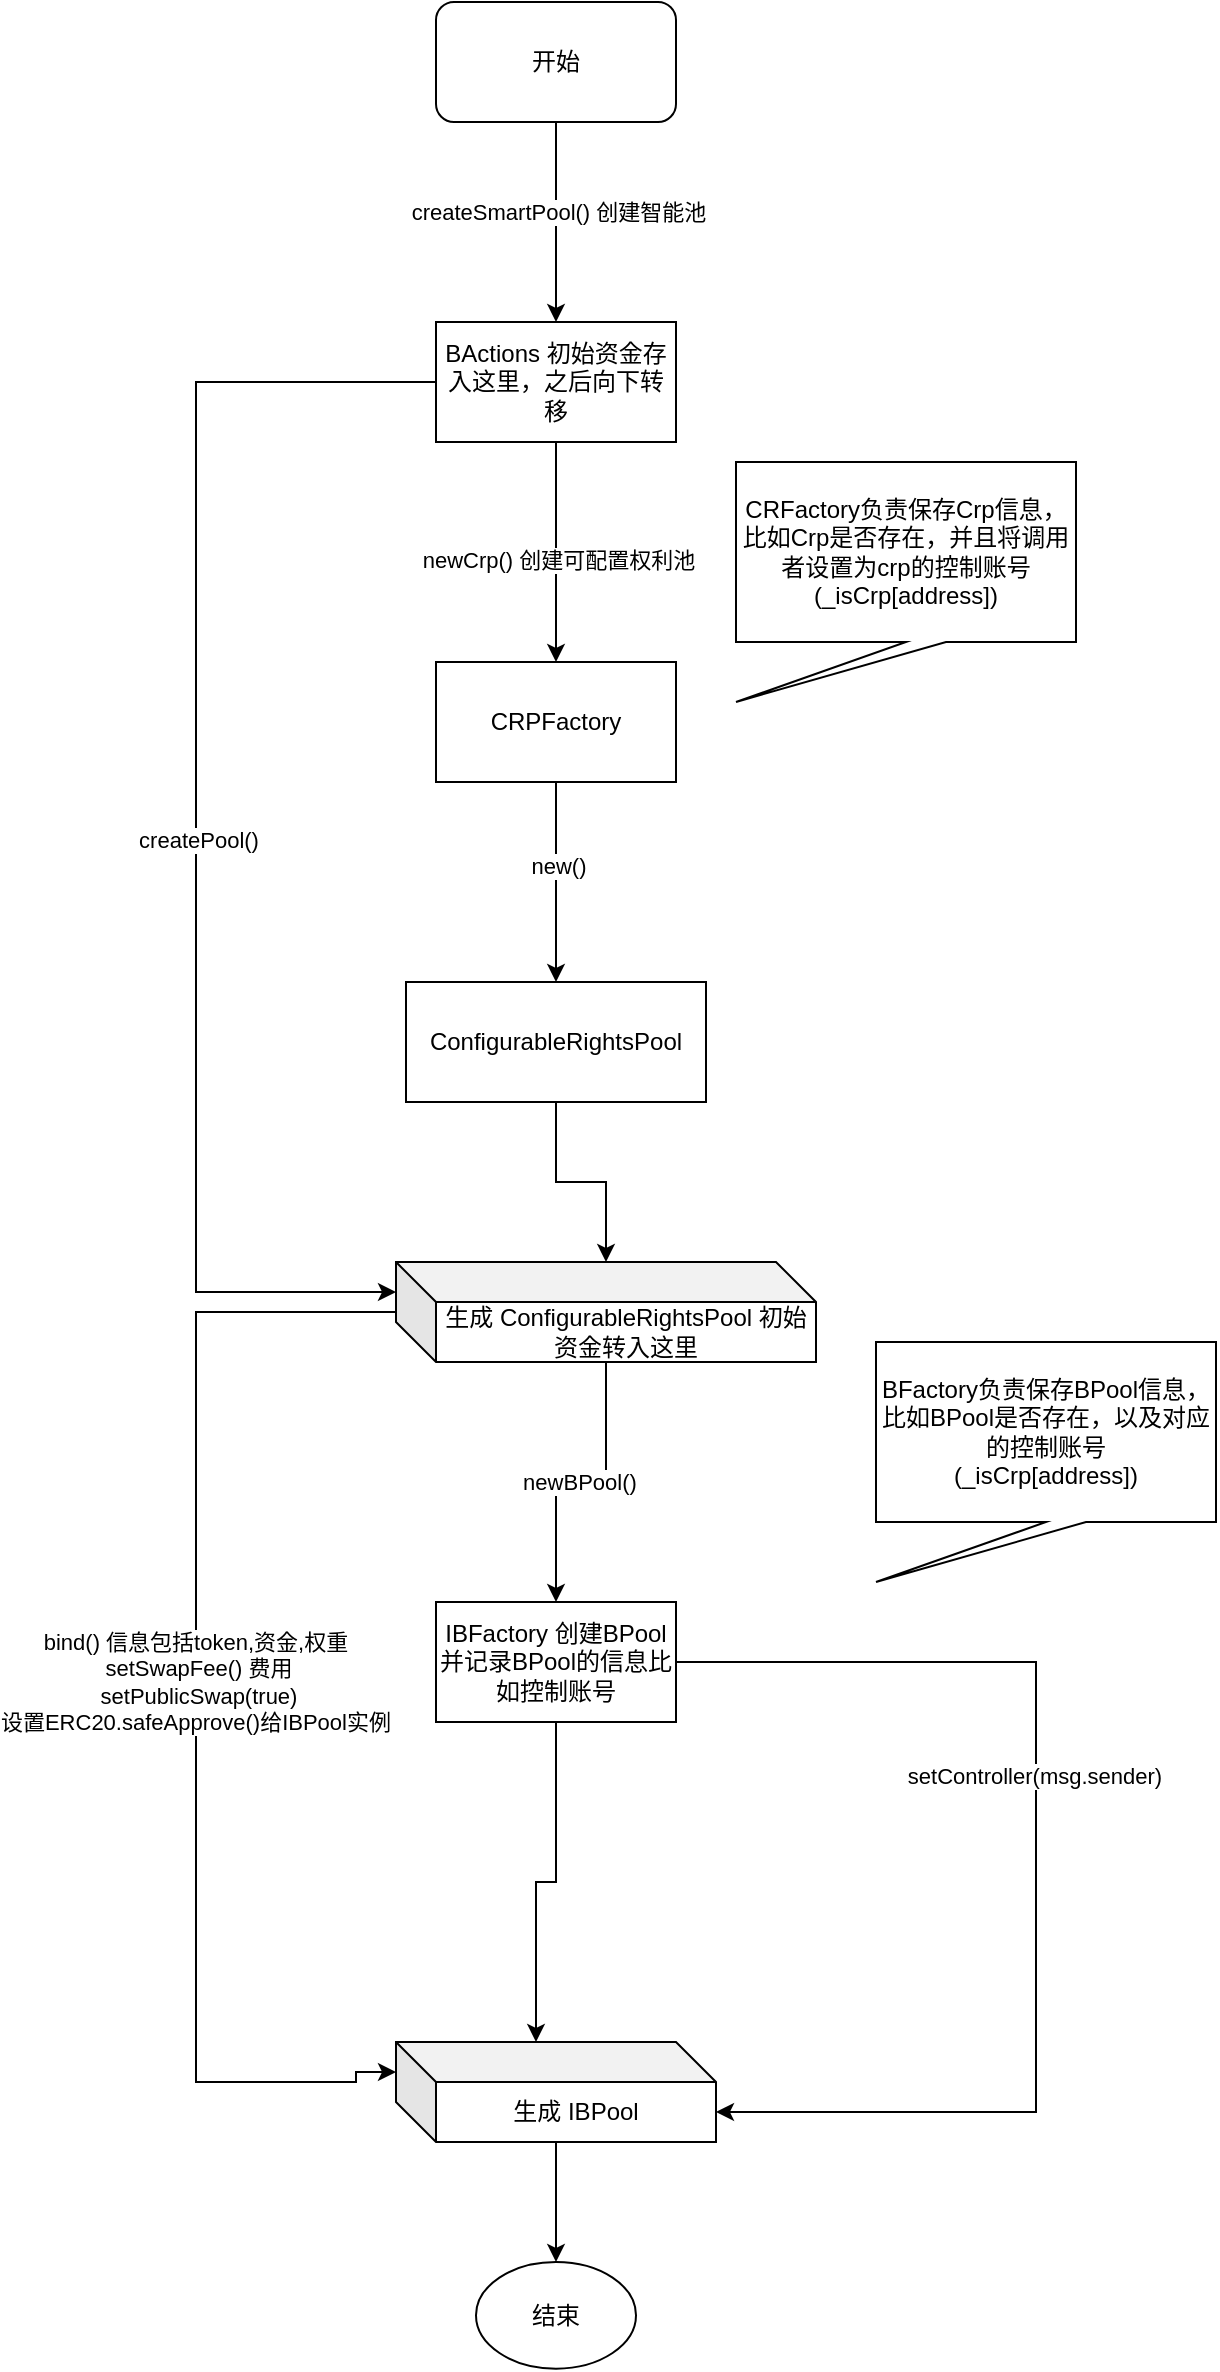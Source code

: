 <mxfile version="18.0.7" type="github">
  <diagram id="C5RBs43oDa-KdzZeNtuy" name="Page-1">
    <mxGraphModel dx="2301" dy="737" grid="1" gridSize="10" guides="1" tooltips="1" connect="1" arrows="1" fold="1" page="1" pageScale="1" pageWidth="827" pageHeight="1169" math="0" shadow="0">
      <root>
        <mxCell id="WIyWlLk6GJQsqaUBKTNV-0" />
        <mxCell id="WIyWlLk6GJQsqaUBKTNV-1" parent="WIyWlLk6GJQsqaUBKTNV-0" />
        <mxCell id="PcDRFlbLYwwbEdOv3bbI-5" value="" style="edgeStyle=orthogonalEdgeStyle;rounded=0;orthogonalLoop=1;jettySize=auto;html=1;" edge="1" parent="WIyWlLk6GJQsqaUBKTNV-1" source="PcDRFlbLYwwbEdOv3bbI-0" target="PcDRFlbLYwwbEdOv3bbI-1">
          <mxGeometry relative="1" as="geometry" />
        </mxCell>
        <mxCell id="PcDRFlbLYwwbEdOv3bbI-6" value="createSmartPool() 创建智能池" style="edgeLabel;html=1;align=center;verticalAlign=middle;resizable=0;points=[];" vertex="1" connectable="0" parent="PcDRFlbLYwwbEdOv3bbI-5">
          <mxGeometry x="-0.1" y="1" relative="1" as="geometry">
            <mxPoint as="offset" />
          </mxGeometry>
        </mxCell>
        <mxCell id="PcDRFlbLYwwbEdOv3bbI-0" value="开始" style="rounded=1;whiteSpace=wrap;html=1;" vertex="1" parent="WIyWlLk6GJQsqaUBKTNV-1">
          <mxGeometry x="150" y="110" width="120" height="60" as="geometry" />
        </mxCell>
        <mxCell id="PcDRFlbLYwwbEdOv3bbI-3" value="" style="edgeStyle=orthogonalEdgeStyle;rounded=0;orthogonalLoop=1;jettySize=auto;html=1;" edge="1" parent="WIyWlLk6GJQsqaUBKTNV-1" source="PcDRFlbLYwwbEdOv3bbI-1" target="PcDRFlbLYwwbEdOv3bbI-2">
          <mxGeometry relative="1" as="geometry" />
        </mxCell>
        <mxCell id="PcDRFlbLYwwbEdOv3bbI-4" value="newCrp() 创建可配置权利池" style="edgeLabel;html=1;align=center;verticalAlign=middle;resizable=0;points=[];" vertex="1" connectable="0" parent="PcDRFlbLYwwbEdOv3bbI-3">
          <mxGeometry x="0.075" y="1" relative="1" as="geometry">
            <mxPoint as="offset" />
          </mxGeometry>
        </mxCell>
        <mxCell id="PcDRFlbLYwwbEdOv3bbI-13" style="edgeStyle=orthogonalEdgeStyle;rounded=0;orthogonalLoop=1;jettySize=auto;html=1;entryX=0;entryY=0;entryDx=0;entryDy=15;entryPerimeter=0;" edge="1" parent="WIyWlLk6GJQsqaUBKTNV-1" source="PcDRFlbLYwwbEdOv3bbI-1" target="PcDRFlbLYwwbEdOv3bbI-7">
          <mxGeometry relative="1" as="geometry">
            <Array as="points">
              <mxPoint x="30" y="300" />
              <mxPoint x="30" y="755" />
            </Array>
          </mxGeometry>
        </mxCell>
        <mxCell id="PcDRFlbLYwwbEdOv3bbI-14" value="createPool()" style="edgeLabel;html=1;align=center;verticalAlign=middle;resizable=0;points=[];" vertex="1" connectable="0" parent="PcDRFlbLYwwbEdOv3bbI-13">
          <mxGeometry x="0.03" y="1" relative="1" as="geometry">
            <mxPoint y="1" as="offset" />
          </mxGeometry>
        </mxCell>
        <mxCell id="PcDRFlbLYwwbEdOv3bbI-1" value="BActions 初始资金存入这里，之后向下转移" style="rounded=0;whiteSpace=wrap;html=1;" vertex="1" parent="WIyWlLk6GJQsqaUBKTNV-1">
          <mxGeometry x="150" y="270" width="120" height="60" as="geometry" />
        </mxCell>
        <mxCell id="PcDRFlbLYwwbEdOv3bbI-8" style="edgeStyle=orthogonalEdgeStyle;rounded=0;orthogonalLoop=1;jettySize=auto;html=1;entryX=0.5;entryY=0;entryDx=0;entryDy=0;" edge="1" parent="WIyWlLk6GJQsqaUBKTNV-1" source="PcDRFlbLYwwbEdOv3bbI-2" target="PcDRFlbLYwwbEdOv3bbI-11">
          <mxGeometry relative="1" as="geometry" />
        </mxCell>
        <mxCell id="PcDRFlbLYwwbEdOv3bbI-9" value="new()" style="edgeLabel;html=1;align=center;verticalAlign=middle;resizable=0;points=[];" vertex="1" connectable="0" parent="PcDRFlbLYwwbEdOv3bbI-8">
          <mxGeometry x="-0.157" y="1" relative="1" as="geometry">
            <mxPoint as="offset" />
          </mxGeometry>
        </mxCell>
        <mxCell id="PcDRFlbLYwwbEdOv3bbI-2" value="CRPFactory" style="rounded=0;whiteSpace=wrap;html=1;" vertex="1" parent="WIyWlLk6GJQsqaUBKTNV-1">
          <mxGeometry x="150" y="440" width="120" height="60" as="geometry" />
        </mxCell>
        <mxCell id="PcDRFlbLYwwbEdOv3bbI-16" value="&lt;span style=&quot;font-size: 11px;&quot;&gt;newBPool()&amp;nbsp;&lt;/span&gt;" style="edgeStyle=orthogonalEdgeStyle;rounded=0;orthogonalLoop=1;jettySize=auto;html=1;" edge="1" parent="WIyWlLk6GJQsqaUBKTNV-1" source="PcDRFlbLYwwbEdOv3bbI-7" target="PcDRFlbLYwwbEdOv3bbI-15">
          <mxGeometry relative="1" as="geometry" />
        </mxCell>
        <mxCell id="PcDRFlbLYwwbEdOv3bbI-20" style="edgeStyle=orthogonalEdgeStyle;rounded=0;orthogonalLoop=1;jettySize=auto;html=1;entryX=0;entryY=0;entryDx=0;entryDy=15;entryPerimeter=0;" edge="1" parent="WIyWlLk6GJQsqaUBKTNV-1" source="PcDRFlbLYwwbEdOv3bbI-7" target="PcDRFlbLYwwbEdOv3bbI-18">
          <mxGeometry relative="1" as="geometry">
            <Array as="points">
              <mxPoint x="30" y="765" />
              <mxPoint x="30" y="1150" />
              <mxPoint x="110" y="1150" />
              <mxPoint x="110" y="1145" />
            </Array>
          </mxGeometry>
        </mxCell>
        <mxCell id="PcDRFlbLYwwbEdOv3bbI-21" value="bind() 信息包括token,资金,权重&amp;nbsp;&lt;br&gt;&lt;span style=&quot;font-size: 11px;&quot;&gt;setSwapFee() 费用&lt;br&gt;setPublicSwap(true)&lt;br&gt;设置ERC20.safeApprove()给IBPool实例&amp;nbsp;&lt;br&gt;&lt;/span&gt;" style="edgeLabel;html=1;align=center;verticalAlign=middle;resizable=0;points=[];" vertex="1" connectable="0" parent="PcDRFlbLYwwbEdOv3bbI-20">
          <mxGeometry x="-0.035" y="1" relative="1" as="geometry">
            <mxPoint as="offset" />
          </mxGeometry>
        </mxCell>
        <mxCell id="PcDRFlbLYwwbEdOv3bbI-7" value="生成 ConfigurableRightsPool 初始资金转入这里" style="shape=cube;whiteSpace=wrap;html=1;boundedLbl=1;backgroundOutline=1;darkOpacity=0.05;darkOpacity2=0.1;" vertex="1" parent="WIyWlLk6GJQsqaUBKTNV-1">
          <mxGeometry x="130" y="740" width="210" height="50" as="geometry" />
        </mxCell>
        <mxCell id="PcDRFlbLYwwbEdOv3bbI-10" value="CRFactory负责保存Crp信息，比如Crp是否存在，并且将调用者设置为crp的控制账号&lt;br&gt;(_isCrp[address])" style="shape=callout;whiteSpace=wrap;html=1;perimeter=calloutPerimeter;position2=0;" vertex="1" parent="WIyWlLk6GJQsqaUBKTNV-1">
          <mxGeometry x="300" y="340" width="170" height="120" as="geometry" />
        </mxCell>
        <mxCell id="PcDRFlbLYwwbEdOv3bbI-12" value="" style="edgeStyle=orthogonalEdgeStyle;rounded=0;orthogonalLoop=1;jettySize=auto;html=1;" edge="1" parent="WIyWlLk6GJQsqaUBKTNV-1" source="PcDRFlbLYwwbEdOv3bbI-11" target="PcDRFlbLYwwbEdOv3bbI-7">
          <mxGeometry relative="1" as="geometry" />
        </mxCell>
        <mxCell id="PcDRFlbLYwwbEdOv3bbI-11" value="ConfigurableRightsPool" style="rounded=0;whiteSpace=wrap;html=1;" vertex="1" parent="WIyWlLk6GJQsqaUBKTNV-1">
          <mxGeometry x="135" y="600" width="150" height="60" as="geometry" />
        </mxCell>
        <mxCell id="PcDRFlbLYwwbEdOv3bbI-19" value="" style="edgeStyle=orthogonalEdgeStyle;rounded=0;orthogonalLoop=1;jettySize=auto;html=1;entryX=0;entryY=0;entryDx=70;entryDy=0;entryPerimeter=0;" edge="1" parent="WIyWlLk6GJQsqaUBKTNV-1" source="PcDRFlbLYwwbEdOv3bbI-15" target="PcDRFlbLYwwbEdOv3bbI-18">
          <mxGeometry relative="1" as="geometry">
            <mxPoint x="210" y="1080" as="targetPoint" />
          </mxGeometry>
        </mxCell>
        <mxCell id="PcDRFlbLYwwbEdOv3bbI-32" style="edgeStyle=orthogonalEdgeStyle;rounded=0;orthogonalLoop=1;jettySize=auto;html=1;entryX=0;entryY=0;entryDx=160;entryDy=35;entryPerimeter=0;" edge="1" parent="WIyWlLk6GJQsqaUBKTNV-1" source="PcDRFlbLYwwbEdOv3bbI-15" target="PcDRFlbLYwwbEdOv3bbI-18">
          <mxGeometry relative="1" as="geometry">
            <Array as="points">
              <mxPoint x="450" y="940" />
              <mxPoint x="450" y="1165" />
            </Array>
          </mxGeometry>
        </mxCell>
        <mxCell id="PcDRFlbLYwwbEdOv3bbI-33" value="setController(msg.sender)" style="edgeLabel;html=1;align=center;verticalAlign=middle;resizable=0;points=[];" vertex="1" connectable="0" parent="PcDRFlbLYwwbEdOv3bbI-32">
          <mxGeometry x="-0.161" y="-1" relative="1" as="geometry">
            <mxPoint as="offset" />
          </mxGeometry>
        </mxCell>
        <mxCell id="PcDRFlbLYwwbEdOv3bbI-15" value="IBFactory 创建BPool 并记录BPool的信息比如控制账号" style="rounded=0;whiteSpace=wrap;html=1;" vertex="1" parent="WIyWlLk6GJQsqaUBKTNV-1">
          <mxGeometry x="150" y="910" width="120" height="60" as="geometry" />
        </mxCell>
        <mxCell id="PcDRFlbLYwwbEdOv3bbI-35" value="" style="edgeStyle=orthogonalEdgeStyle;rounded=0;orthogonalLoop=1;jettySize=auto;html=1;" edge="1" parent="WIyWlLk6GJQsqaUBKTNV-1" source="PcDRFlbLYwwbEdOv3bbI-18" target="PcDRFlbLYwwbEdOv3bbI-34">
          <mxGeometry relative="1" as="geometry" />
        </mxCell>
        <mxCell id="PcDRFlbLYwwbEdOv3bbI-18" value="生成 IBPool" style="shape=cube;whiteSpace=wrap;html=1;boundedLbl=1;backgroundOutline=1;darkOpacity=0.05;darkOpacity2=0.1;" vertex="1" parent="WIyWlLk6GJQsqaUBKTNV-1">
          <mxGeometry x="130" y="1130" width="160" height="50" as="geometry" />
        </mxCell>
        <mxCell id="PcDRFlbLYwwbEdOv3bbI-29" value="BFactory负责保存BPool信息，比如BPool是否存在，以及对应的控制账号&lt;br&gt;(_isCrp[address])" style="shape=callout;whiteSpace=wrap;html=1;perimeter=calloutPerimeter;position2=0;" vertex="1" parent="WIyWlLk6GJQsqaUBKTNV-1">
          <mxGeometry x="370" y="780" width="170" height="120" as="geometry" />
        </mxCell>
        <mxCell id="PcDRFlbLYwwbEdOv3bbI-34" value="结束" style="ellipse;whiteSpace=wrap;html=1;" vertex="1" parent="WIyWlLk6GJQsqaUBKTNV-1">
          <mxGeometry x="170" y="1240" width="80" height="53.33" as="geometry" />
        </mxCell>
      </root>
    </mxGraphModel>
  </diagram>
</mxfile>
